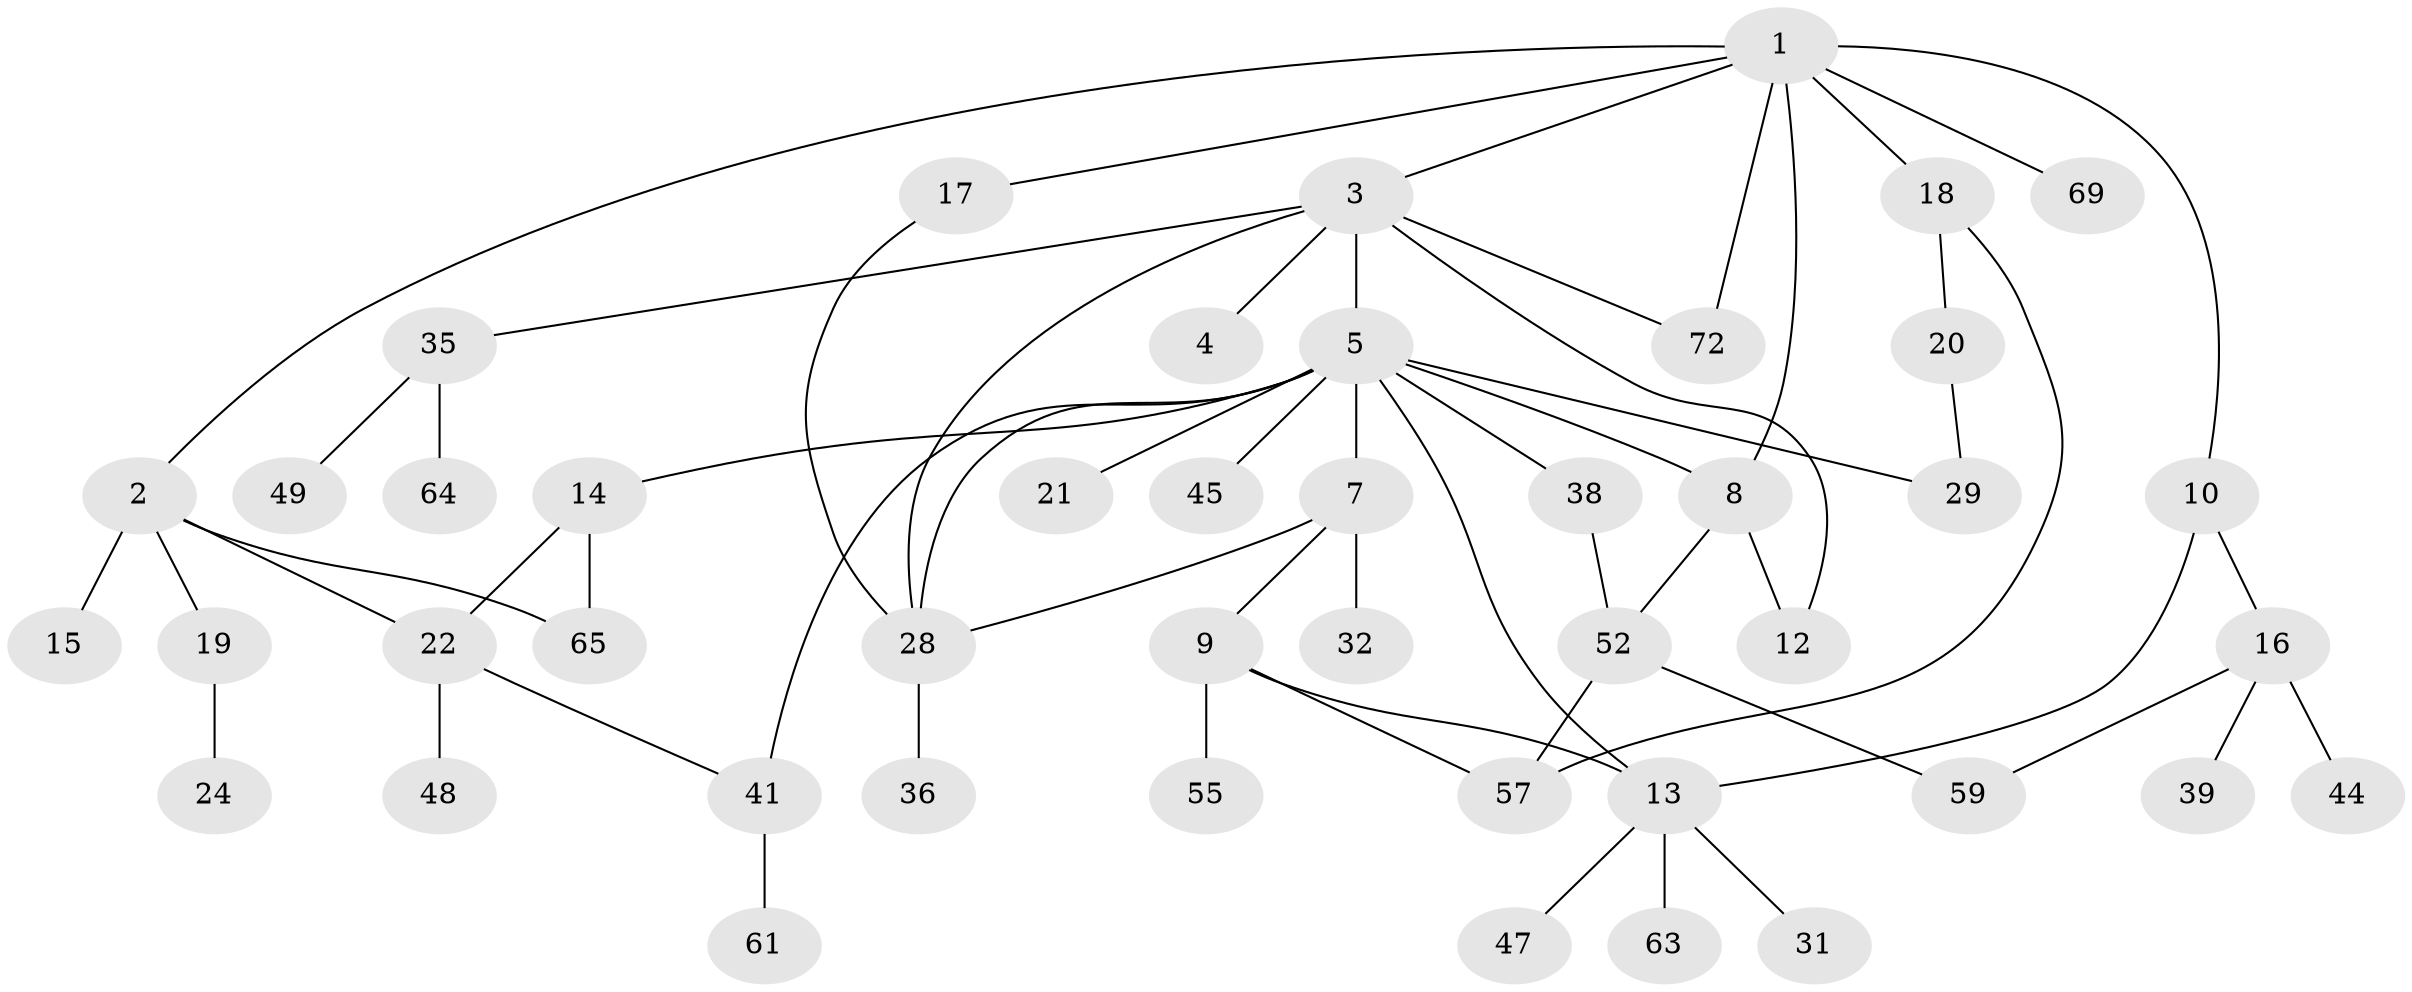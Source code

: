 // original degree distribution, {8: 0.027777777777777776, 4: 0.1111111111111111, 5: 0.08333333333333333, 2: 0.25, 3: 0.1527777777777778, 1: 0.375}
// Generated by graph-tools (version 1.1) at 2025/41/03/06/25 10:41:29]
// undirected, 45 vertices, 60 edges
graph export_dot {
graph [start="1"]
  node [color=gray90,style=filled];
  1 [super="+34"];
  2 [super="+11"];
  3 [super="+26"];
  4 [super="+66"];
  5 [super="+6"];
  7 [super="+30"];
  8;
  9 [super="+68"];
  10 [super="+51"];
  12 [super="+43"];
  13 [super="+25"];
  14 [super="+27"];
  15 [super="+60"];
  16 [super="+62"];
  17;
  18;
  19 [super="+23"];
  20 [super="+33"];
  21;
  22 [super="+37"];
  24;
  28 [super="+42"];
  29;
  31;
  32;
  35 [super="+40"];
  36;
  38 [super="+53"];
  39;
  41 [super="+46"];
  44 [super="+50"];
  45 [super="+67"];
  47 [super="+54"];
  48;
  49 [super="+71"];
  52 [super="+56"];
  55;
  57 [super="+58"];
  59;
  61;
  63;
  64;
  65 [super="+70"];
  69;
  72;
  1 -- 2;
  1 -- 3;
  1 -- 10;
  1 -- 17;
  1 -- 18;
  1 -- 69;
  1 -- 8;
  1 -- 72;
  2 -- 19;
  2 -- 22;
  2 -- 65;
  2 -- 15;
  3 -- 4;
  3 -- 5;
  3 -- 72;
  3 -- 35;
  3 -- 12;
  3 -- 28;
  5 -- 14;
  5 -- 21;
  5 -- 28;
  5 -- 29;
  5 -- 45;
  5 -- 13;
  5 -- 38;
  5 -- 7;
  5 -- 8;
  5 -- 41;
  7 -- 9;
  7 -- 32;
  7 -- 28;
  8 -- 12;
  8 -- 52;
  9 -- 55;
  9 -- 13;
  9 -- 57;
  10 -- 13;
  10 -- 16;
  13 -- 47;
  13 -- 63;
  13 -- 31;
  14 -- 22;
  14 -- 65;
  16 -- 39;
  16 -- 44;
  16 -- 59;
  17 -- 28;
  18 -- 20;
  18 -- 57;
  19 -- 24;
  20 -- 29;
  22 -- 48;
  22 -- 41;
  28 -- 36;
  35 -- 64;
  35 -- 49;
  38 -- 52;
  41 -- 61;
  52 -- 57;
  52 -- 59;
}
